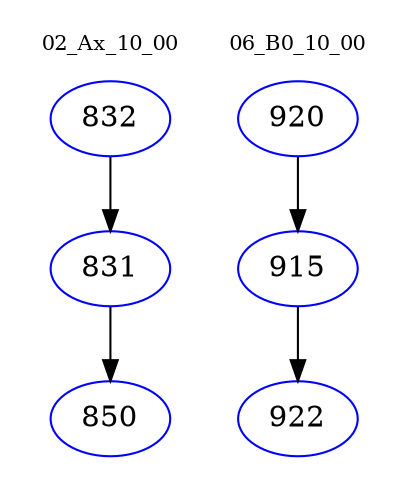 digraph{
subgraph cluster_0 {
color = white
label = "02_Ax_10_00";
fontsize=10;
T0_832 [label="832", color="blue"]
T0_832 -> T0_831 [color="black"]
T0_831 [label="831", color="blue"]
T0_831 -> T0_850 [color="black"]
T0_850 [label="850", color="blue"]
}
subgraph cluster_1 {
color = white
label = "06_B0_10_00";
fontsize=10;
T1_920 [label="920", color="blue"]
T1_920 -> T1_915 [color="black"]
T1_915 [label="915", color="blue"]
T1_915 -> T1_922 [color="black"]
T1_922 [label="922", color="blue"]
}
}
